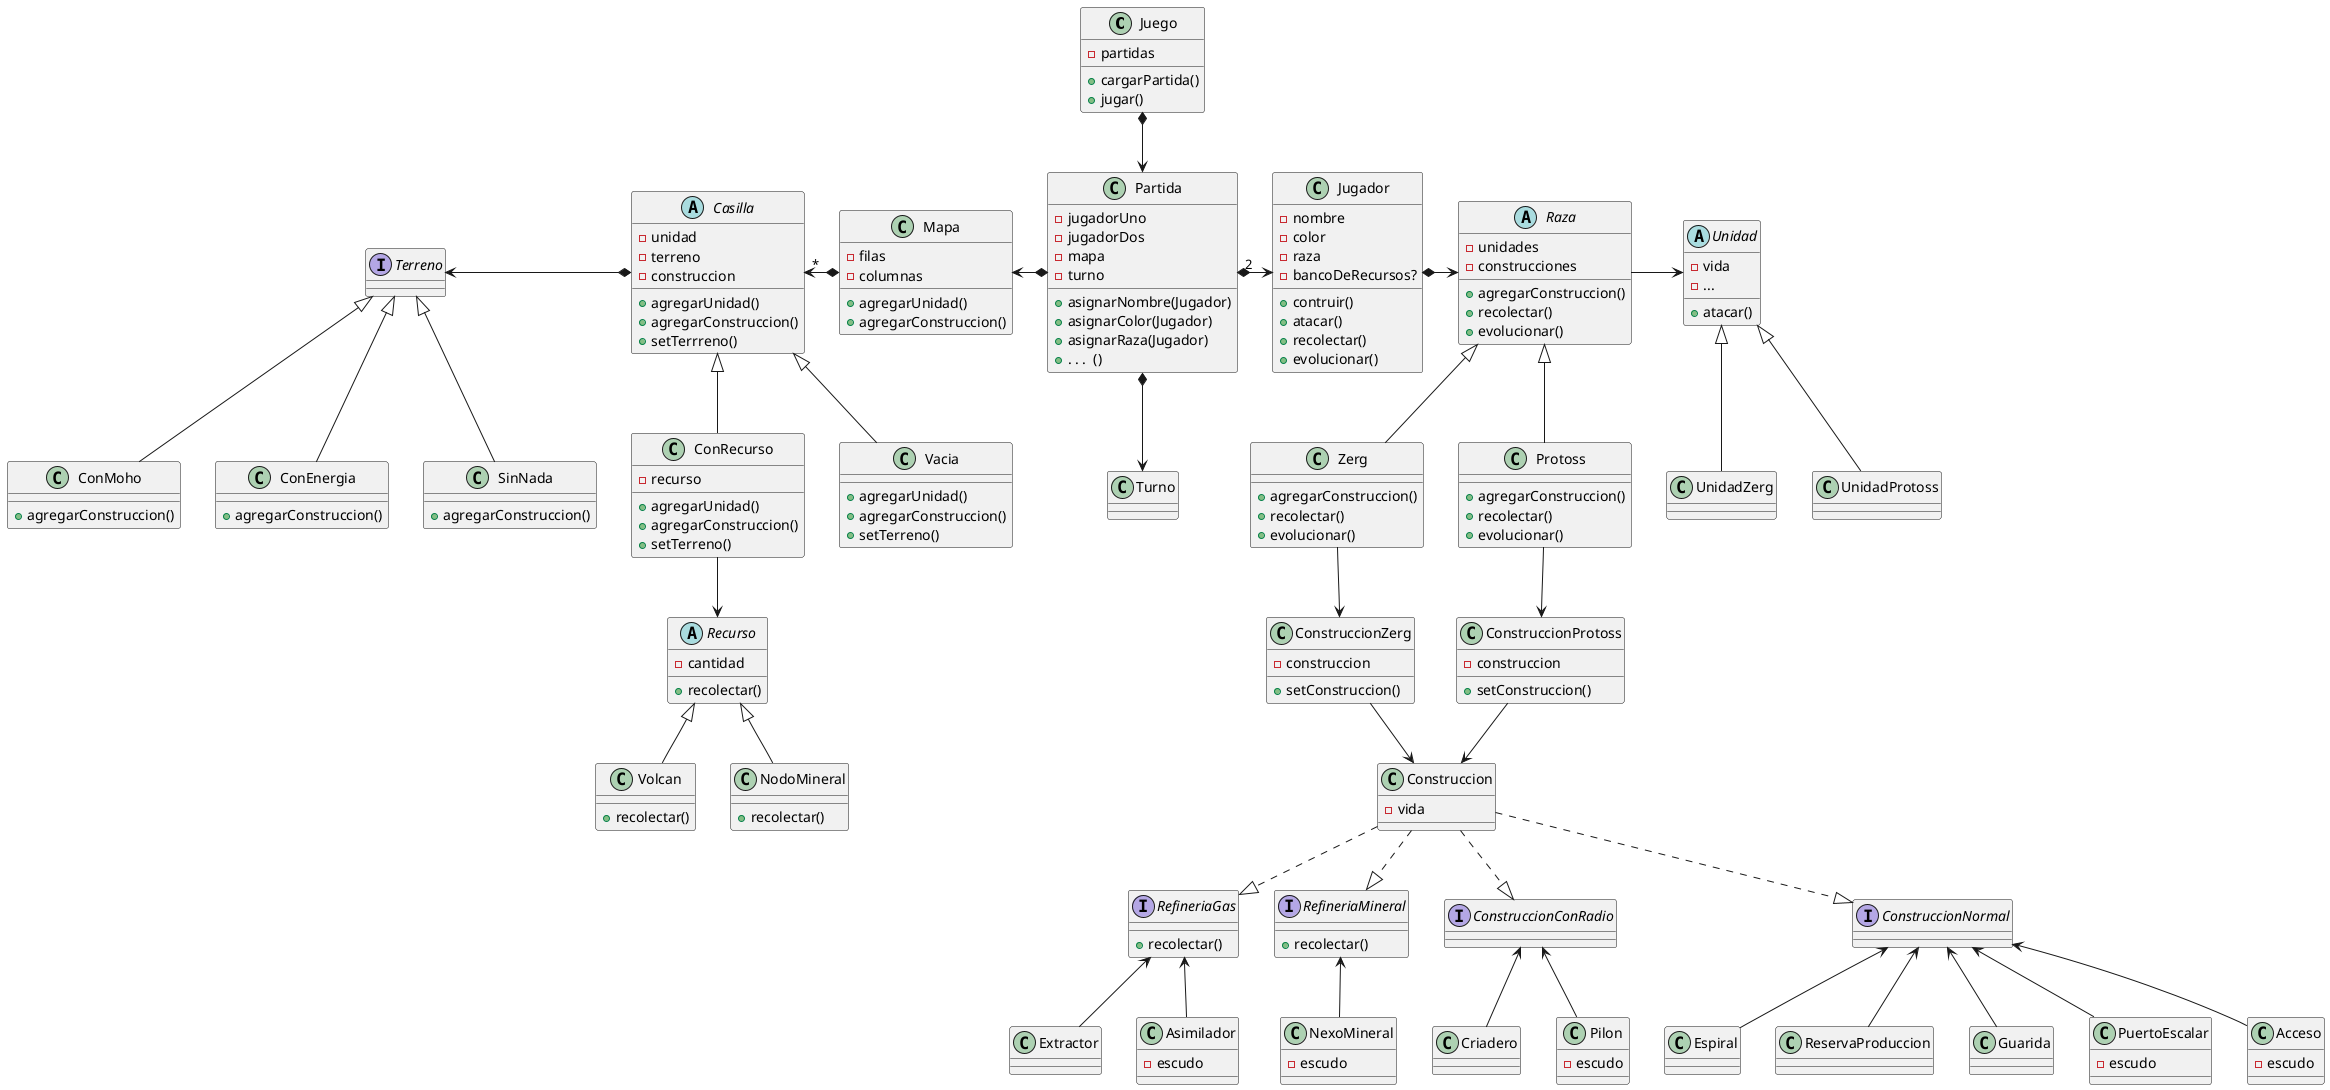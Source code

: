 @startuml
'https://plantuml.com/class-diagram

class Juego {
    - partidas

    + cargarPartida()
    + jugar()
}

class Partida {
    - jugadorUno
    - jugadorDos
    - mapa
    - turno

    + asignarNombre(Jugador)
    + asignarColor(Jugador)
    + asignarRaza(Jugador)
    + . . .  ()
}

class Jugador {
    - nombre
    - color
    - raza
    - bancoDeRecursos?

    + contruir()
    + atacar()
    + recolectar()
    + evolucionar()
}

abstract class Raza {
    - unidades
    - construcciones

    + agregarConstruccion()
    + recolectar()
    + evolucionar()
}

class Zerg {
    + agregarConstruccion()
    + recolectar()
    + evolucionar()
}

class Protoss {
    + agregarConstruccion()
    + recolectar()
    + evolucionar()
}

abstract class Unidad {
    - vida
    - ...

    + atacar()
}

class UnidadZerg {}

class UnidadProtoss {}

class ConstruccionZerg {
    - construccion
    + setConstruccion()
}

class ConstruccionProtoss {
    - construccion
    + setConstruccion()
}

class Construccion {
    - vida
}

interface RefineriaGas {
    + recolectar()
}

interface RefineriaMineral {
    + recolectar()
}

interface ConstruccionConRadio {}

interface ConstruccionNormal {}

class Extractor {}

class Asimilador {
    - escudo
}

class NexoMineral {
    - escudo
}

class Criadero {}

class Pilon {
    - escudo
}

class Espiral {}

class ReservaProduccion {}

class Guarida {}

class PuertoEscalar {
    - escudo
}

class Acceso {
    - escudo
}

class Mapa {
    - filas
    - columnas

    + agregarUnidad()
    + agregarConstruccion()
}

abstract class Casilla {
    - unidad
    - terreno
    - construccion

    + agregarUnidad()
    + agregarConstruccion()
    + setTerrreno()
}

class Vacia {
    + agregarUnidad()
    + agregarConstruccion()
    + setTerreno()
}

class ConRecurso {
    - recurso

    + agregarUnidad()
    + agregarConstruccion()
    + setTerreno()
}

interface Terreno {}

class ConMoho {
    + agregarConstruccion()
}

class ConEnergia {
    + agregarConstruccion()
}

class SinNada {
    + agregarConstruccion()
}

abstract class Recurso {
    - cantidad
    + recolectar()
}

class Volcan {
    + recolectar()
}

class NodoMineral {
    + recolectar()
}

class Turno {}



Juego *--> Partida
Partida "2" *-> Jugador
Mapa <-* Partida
Partida *--> Turno

Jugador *-> Raza
Raza <|-- Zerg
Raza <|-- Protoss
Raza -> Unidad
Unidad <|-- UnidadZerg
Unidad <|-- UnidadProtoss

Zerg --> ConstruccionZerg
Protoss --> ConstruccionProtoss
ConstruccionZerg --> Construccion
ConstruccionProtoss --> Construccion
Construccion ..|> RefineriaGas
Construccion ..|> RefineriaMineral
Construccion ..|> ConstruccionConRadio
Construccion ..|> ConstruccionNormal
RefineriaGas <-- Extractor
RefineriaGas <-- Asimilador
RefineriaMineral <-- NexoMineral
ConstruccionConRadio <-- Criadero
ConstruccionConRadio <-- Pilon
ConstruccionNormal <-- Espiral
ConstruccionNormal <-- ReservaProduccion
ConstruccionNormal <-- Guarida
ConstruccionNormal <-- PuertoEscalar
ConstruccionNormal <-- Acceso

Casilla "*" <-* Mapa
Terreno <-* Casilla
Casilla <|-- Vacia
Casilla <|-- ConRecurso
Terreno <|-- ConMoho
Terreno <|-- ConEnergia
Terreno <|-- SinNada

ConRecurso --> Recurso
Recurso <|-- Volcan
Recurso <|-- NodoMineral




@enduml